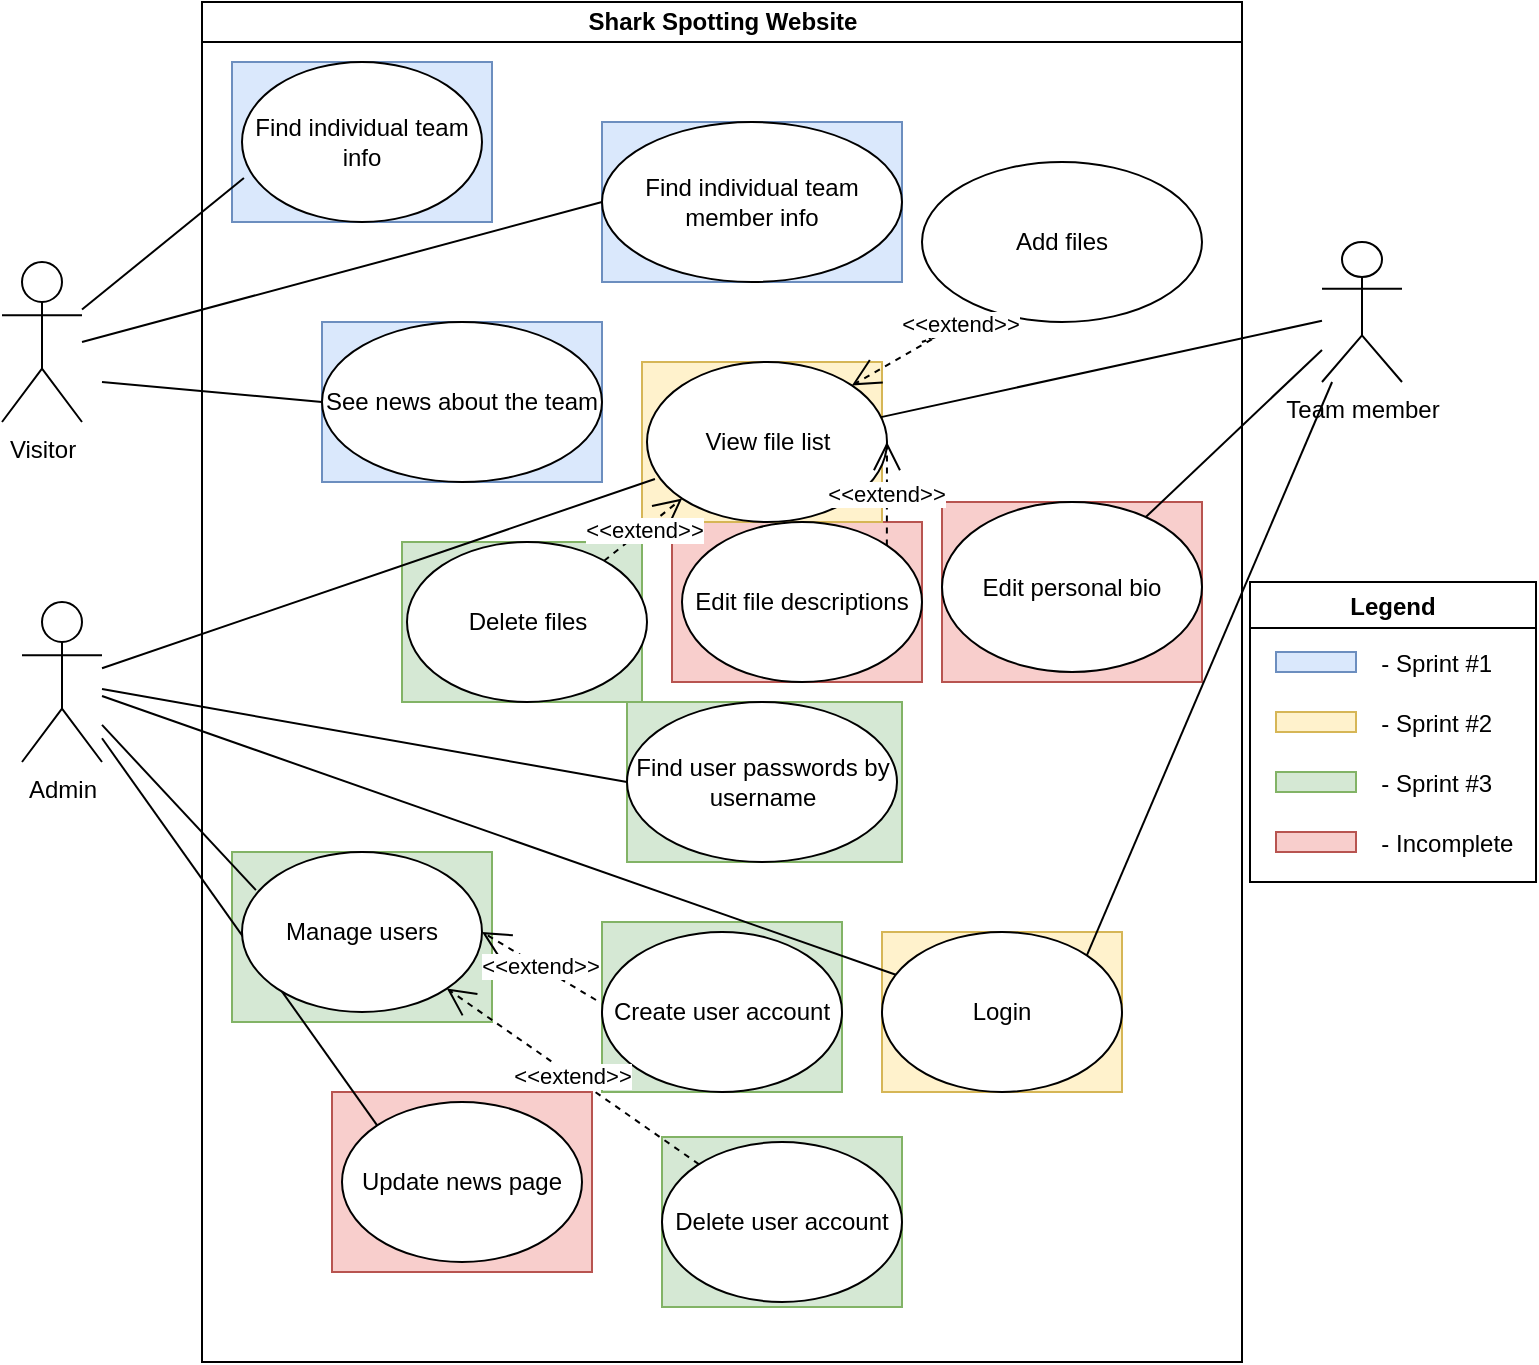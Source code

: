 <mxfile version="20.4.2" type="github">
  <diagram id="prtHgNgQTEPvFCAcTncT" name="Page-1">
    <mxGraphModel dx="1038" dy="571" grid="1" gridSize="10" guides="1" tooltips="1" connect="1" arrows="1" fold="1" page="1" pageScale="1" pageWidth="827" pageHeight="1169" math="0" shadow="0">
      <root>
        <mxCell id="0" />
        <mxCell id="1" parent="0" />
        <mxCell id="GaDma3-Cxb_6lGRc8AcJ-10" value="" style="rounded=0;whiteSpace=wrap;html=1;fillColor=#d5e8d4;strokeColor=#82b366;" vertex="1" parent="1">
          <mxGeometry x="175" y="465" width="130" height="85" as="geometry" />
        </mxCell>
        <mxCell id="dNxyNK7c78bLwvsdeMH5-11" value="Shark Spotting Website" style="swimlane;html=1;startSize=20;horizontal=1;containerType=tree;glass=0;" parent="1" vertex="1">
          <mxGeometry x="160" y="40" width="520" height="680" as="geometry" />
        </mxCell>
        <mxCell id="GaDma3-Cxb_6lGRc8AcJ-15" value="" style="rounded=0;whiteSpace=wrap;html=1;fillColor=#f8cecc;strokeColor=#b85450;" vertex="1" parent="dNxyNK7c78bLwvsdeMH5-11">
          <mxGeometry x="235" y="260" width="125" height="80" as="geometry" />
        </mxCell>
        <mxCell id="GaDma3-Cxb_6lGRc8AcJ-14" value="" style="rounded=0;whiteSpace=wrap;html=1;fillColor=#d5e8d4;strokeColor=#82b366;" vertex="1" parent="dNxyNK7c78bLwvsdeMH5-11">
          <mxGeometry x="212.5" y="350" width="137.5" height="80" as="geometry" />
        </mxCell>
        <mxCell id="GaDma3-Cxb_6lGRc8AcJ-13" value="" style="rounded=0;whiteSpace=wrap;html=1;fillColor=#d5e8d4;strokeColor=#82b366;" vertex="1" parent="dNxyNK7c78bLwvsdeMH5-11">
          <mxGeometry x="100" y="270" width="120" height="80" as="geometry" />
        </mxCell>
        <mxCell id="GaDma3-Cxb_6lGRc8AcJ-12" value="" style="rounded=0;whiteSpace=wrap;html=1;fillColor=#d5e8d4;strokeColor=#82b366;" vertex="1" parent="dNxyNK7c78bLwvsdeMH5-11">
          <mxGeometry x="230" y="567.5" width="120" height="85" as="geometry" />
        </mxCell>
        <mxCell id="GaDma3-Cxb_6lGRc8AcJ-11" value="" style="rounded=0;whiteSpace=wrap;html=1;fillColor=#d5e8d4;strokeColor=#82b366;" vertex="1" parent="dNxyNK7c78bLwvsdeMH5-11">
          <mxGeometry x="200" y="460" width="120" height="85" as="geometry" />
        </mxCell>
        <mxCell id="GaDma3-Cxb_6lGRc8AcJ-9" value="" style="rounded=0;whiteSpace=wrap;html=1;fillColor=#f8cecc;strokeColor=#b85450;" vertex="1" parent="dNxyNK7c78bLwvsdeMH5-11">
          <mxGeometry x="65" y="545" width="130" height="90" as="geometry" />
        </mxCell>
        <mxCell id="GaDma3-Cxb_6lGRc8AcJ-8" value="" style="rounded=0;whiteSpace=wrap;html=1;fillColor=#f8cecc;strokeColor=#b85450;" vertex="1" parent="dNxyNK7c78bLwvsdeMH5-11">
          <mxGeometry x="370" y="250" width="130" height="90" as="geometry" />
        </mxCell>
        <mxCell id="GaDma3-Cxb_6lGRc8AcJ-6" value="" style="rounded=0;whiteSpace=wrap;html=1;fillColor=#fff2cc;strokeColor=#d6b656;" vertex="1" parent="dNxyNK7c78bLwvsdeMH5-11">
          <mxGeometry x="340" y="465" width="120" height="80" as="geometry" />
        </mxCell>
        <mxCell id="GaDma3-Cxb_6lGRc8AcJ-5" value="" style="rounded=0;whiteSpace=wrap;html=1;fillColor=#fff2cc;strokeColor=#d6b656;" vertex="1" parent="dNxyNK7c78bLwvsdeMH5-11">
          <mxGeometry x="220" y="180" width="120" height="80" as="geometry" />
        </mxCell>
        <mxCell id="GaDma3-Cxb_6lGRc8AcJ-3" value="" style="rounded=0;whiteSpace=wrap;html=1;fillColor=#dae8fc;strokeColor=#6c8ebf;" vertex="1" parent="dNxyNK7c78bLwvsdeMH5-11">
          <mxGeometry x="60" y="160" width="140" height="80" as="geometry" />
        </mxCell>
        <mxCell id="GaDma3-Cxb_6lGRc8AcJ-4" value="" style="rounded=0;whiteSpace=wrap;html=1;fillColor=#dae8fc;strokeColor=#6c8ebf;" vertex="1" parent="dNxyNK7c78bLwvsdeMH5-11">
          <mxGeometry x="200" y="60" width="150" height="80" as="geometry" />
        </mxCell>
        <mxCell id="GaDma3-Cxb_6lGRc8AcJ-2" value="" style="rounded=0;whiteSpace=wrap;html=1;fillColor=#dae8fc;strokeColor=#6c8ebf;" vertex="1" parent="dNxyNK7c78bLwvsdeMH5-11">
          <mxGeometry x="15" y="30" width="130" height="80" as="geometry" />
        </mxCell>
        <mxCell id="qgqeaup8MHFDbKRRuk7_-4" value="Find individual team member info" style="ellipse;whiteSpace=wrap;html=1;" parent="dNxyNK7c78bLwvsdeMH5-11" vertex="1">
          <mxGeometry x="200" y="60" width="150" height="80" as="geometry" />
        </mxCell>
        <mxCell id="qgqeaup8MHFDbKRRuk7_-6" value="See news about the team" style="ellipse;whiteSpace=wrap;html=1;" parent="dNxyNK7c78bLwvsdeMH5-11" vertex="1">
          <mxGeometry x="60" y="160" width="140" height="80" as="geometry" />
        </mxCell>
        <mxCell id="qgqeaup8MHFDbKRRuk7_-12" value="Add files" style="ellipse;whiteSpace=wrap;html=1;" parent="dNxyNK7c78bLwvsdeMH5-11" vertex="1">
          <mxGeometry x="360" y="80" width="140" height="80" as="geometry" />
        </mxCell>
        <mxCell id="qgqeaup8MHFDbKRRuk7_-17" value="Create user account" style="ellipse;whiteSpace=wrap;html=1;" parent="dNxyNK7c78bLwvsdeMH5-11" vertex="1">
          <mxGeometry x="200" y="465" width="120" height="80" as="geometry" />
        </mxCell>
        <mxCell id="qgqeaup8MHFDbKRRuk7_-19" value="Find user passwords by username" style="ellipse;whiteSpace=wrap;html=1;" parent="dNxyNK7c78bLwvsdeMH5-11" vertex="1">
          <mxGeometry x="212.5" y="350" width="135" height="80" as="geometry" />
        </mxCell>
        <mxCell id="qgqeaup8MHFDbKRRuk7_-21" value="View file list" style="ellipse;whiteSpace=wrap;html=1;" parent="dNxyNK7c78bLwvsdeMH5-11" vertex="1">
          <mxGeometry x="222.5" y="180" width="120" height="80" as="geometry" />
        </mxCell>
        <mxCell id="qgqeaup8MHFDbKRRuk7_-23" value="Update news page" style="ellipse;whiteSpace=wrap;html=1;" parent="dNxyNK7c78bLwvsdeMH5-11" vertex="1">
          <mxGeometry x="70" y="550" width="120" height="80" as="geometry" />
        </mxCell>
        <mxCell id="qgqeaup8MHFDbKRRuk7_-26" value="Edit personal bio" style="ellipse;whiteSpace=wrap;html=1;" parent="dNxyNK7c78bLwvsdeMH5-11" vertex="1">
          <mxGeometry x="370" y="250" width="130" height="85" as="geometry" />
        </mxCell>
        <mxCell id="qgqeaup8MHFDbKRRuk7_-30" value="Find individual team info" style="ellipse;whiteSpace=wrap;html=1;" parent="dNxyNK7c78bLwvsdeMH5-11" vertex="1">
          <mxGeometry x="20" y="30" width="120" height="80" as="geometry" />
        </mxCell>
        <mxCell id="qgqeaup8MHFDbKRRuk7_-32" value="Login" style="ellipse;whiteSpace=wrap;html=1;" parent="dNxyNK7c78bLwvsdeMH5-11" vertex="1">
          <mxGeometry x="340" y="465" width="120" height="80" as="geometry" />
        </mxCell>
        <mxCell id="qgqeaup8MHFDbKRRuk7_-36" value="&amp;lt;&amp;lt;extend&amp;gt;&amp;gt;" style="endArrow=open;endSize=12;dashed=1;html=1;rounded=0;entryX=1;entryY=0;entryDx=0;entryDy=0;exitX=0.257;exitY=0.963;exitDx=0;exitDy=0;exitPerimeter=0;" parent="dNxyNK7c78bLwvsdeMH5-11" source="qgqeaup8MHFDbKRRuk7_-12" target="qgqeaup8MHFDbKRRuk7_-21" edge="1">
          <mxGeometry width="160" relative="1" as="geometry">
            <mxPoint x="310" y="170" as="sourcePoint" />
            <mxPoint x="480" y="190" as="targetPoint" />
            <Array as="points">
              <mxPoint x="360" y="170" />
              <mxPoint x="380" y="160" />
            </Array>
          </mxGeometry>
        </mxCell>
        <mxCell id="qgqeaup8MHFDbKRRuk7_-37" value="Delete user account" style="ellipse;whiteSpace=wrap;html=1;" parent="dNxyNK7c78bLwvsdeMH5-11" vertex="1">
          <mxGeometry x="230" y="570" width="120" height="80" as="geometry" />
        </mxCell>
        <mxCell id="qgqeaup8MHFDbKRRuk7_-38" value="Delete files" style="ellipse;whiteSpace=wrap;html=1;" parent="dNxyNK7c78bLwvsdeMH5-11" vertex="1">
          <mxGeometry x="102.5" y="270" width="120" height="80" as="geometry" />
        </mxCell>
        <mxCell id="qgqeaup8MHFDbKRRuk7_-39" value="Edit file descriptions" style="ellipse;whiteSpace=wrap;html=1;" parent="dNxyNK7c78bLwvsdeMH5-11" vertex="1">
          <mxGeometry x="240" y="260" width="120" height="80" as="geometry" />
        </mxCell>
        <mxCell id="qgqeaup8MHFDbKRRuk7_-43" value="&amp;lt;&amp;lt;extend&amp;gt;&amp;gt;" style="endArrow=open;endSize=12;dashed=1;html=1;rounded=0;entryX=0;entryY=1;entryDx=0;entryDy=0;" parent="dNxyNK7c78bLwvsdeMH5-11" source="qgqeaup8MHFDbKRRuk7_-38" target="qgqeaup8MHFDbKRRuk7_-21" edge="1">
          <mxGeometry width="160" relative="1" as="geometry">
            <mxPoint x="82.5" y="270" as="sourcePoint" />
            <mxPoint x="242.5" y="270" as="targetPoint" />
          </mxGeometry>
        </mxCell>
        <mxCell id="qgqeaup8MHFDbKRRuk7_-44" value="&amp;lt;&amp;lt;extend&amp;gt;&amp;gt;" style="endArrow=open;endSize=12;dashed=1;html=1;rounded=0;exitX=1;exitY=0;exitDx=0;exitDy=0;entryX=1;entryY=0.5;entryDx=0;entryDy=0;" parent="dNxyNK7c78bLwvsdeMH5-11" source="qgqeaup8MHFDbKRRuk7_-39" target="qgqeaup8MHFDbKRRuk7_-21" edge="1">
          <mxGeometry width="160" relative="1" as="geometry">
            <mxPoint x="350" y="230" as="sourcePoint" />
            <mxPoint x="510" y="230" as="targetPoint" />
          </mxGeometry>
        </mxCell>
        <mxCell id="qgqeaup8MHFDbKRRuk7_-1" value="Visitor" style="shape=umlActor;verticalLabelPosition=bottom;verticalAlign=top;html=1;outlineConnect=0;" parent="1" vertex="1">
          <mxGeometry x="60" y="170" width="40" height="80" as="geometry" />
        </mxCell>
        <mxCell id="qgqeaup8MHFDbKRRuk7_-2" value="Admin" style="shape=umlActor;verticalLabelPosition=bottom;verticalAlign=top;html=1;outlineConnect=0;" parent="1" vertex="1">
          <mxGeometry x="70" y="340" width="40" height="80" as="geometry" />
        </mxCell>
        <mxCell id="qgqeaup8MHFDbKRRuk7_-5" value="" style="endArrow=none;html=1;rounded=0;entryX=0;entryY=0.5;entryDx=0;entryDy=0;" parent="1" target="qgqeaup8MHFDbKRRuk7_-4" edge="1">
          <mxGeometry width="50" height="50" relative="1" as="geometry">
            <mxPoint x="100" y="210" as="sourcePoint" />
            <mxPoint x="320" y="185" as="targetPoint" />
          </mxGeometry>
        </mxCell>
        <mxCell id="qgqeaup8MHFDbKRRuk7_-7" value="" style="endArrow=none;html=1;rounded=0;entryX=0;entryY=0.5;entryDx=0;entryDy=0;" parent="1" target="qgqeaup8MHFDbKRRuk7_-6" edge="1">
          <mxGeometry width="50" height="50" relative="1" as="geometry">
            <mxPoint x="110" y="230" as="sourcePoint" />
            <mxPoint x="210" y="280" as="targetPoint" />
          </mxGeometry>
        </mxCell>
        <mxCell id="qgqeaup8MHFDbKRRuk7_-14" value="Team member" style="shape=umlActor;verticalLabelPosition=bottom;verticalAlign=top;html=1;outlineConnect=0;" parent="1" vertex="1">
          <mxGeometry x="720" y="160" width="40" height="70" as="geometry" />
        </mxCell>
        <mxCell id="qgqeaup8MHFDbKRRuk7_-20" value="" style="endArrow=none;html=1;rounded=0;entryX=0;entryY=0.5;entryDx=0;entryDy=0;" parent="1" source="qgqeaup8MHFDbKRRuk7_-2" target="qgqeaup8MHFDbKRRuk7_-19" edge="1">
          <mxGeometry width="50" height="50" relative="1" as="geometry">
            <mxPoint x="210" y="500" as="sourcePoint" />
            <mxPoint x="260" y="450" as="targetPoint" />
            <Array as="points" />
          </mxGeometry>
        </mxCell>
        <mxCell id="qgqeaup8MHFDbKRRuk7_-22" value="" style="endArrow=none;html=1;rounded=0;" parent="1" source="qgqeaup8MHFDbKRRuk7_-21" target="qgqeaup8MHFDbKRRuk7_-14" edge="1">
          <mxGeometry width="50" height="50" relative="1" as="geometry">
            <mxPoint x="610" y="230" as="sourcePoint" />
            <mxPoint x="660" y="180" as="targetPoint" />
          </mxGeometry>
        </mxCell>
        <mxCell id="qgqeaup8MHFDbKRRuk7_-24" value="" style="endArrow=none;html=1;rounded=0;entryX=0.033;entryY=0.731;entryDx=0;entryDy=0;entryPerimeter=0;" parent="1" source="qgqeaup8MHFDbKRRuk7_-2" target="qgqeaup8MHFDbKRRuk7_-21" edge="1">
          <mxGeometry width="50" height="50" relative="1" as="geometry">
            <mxPoint x="400" y="340" as="sourcePoint" />
            <mxPoint x="450" y="290" as="targetPoint" />
          </mxGeometry>
        </mxCell>
        <mxCell id="qgqeaup8MHFDbKRRuk7_-25" value="" style="endArrow=none;html=1;rounded=0;entryX=0;entryY=0;entryDx=0;entryDy=0;" parent="1" source="qgqeaup8MHFDbKRRuk7_-2" target="qgqeaup8MHFDbKRRuk7_-23" edge="1">
          <mxGeometry width="50" height="50" relative="1" as="geometry">
            <mxPoint x="170" y="410" as="sourcePoint" />
            <mxPoint x="220" y="360" as="targetPoint" />
          </mxGeometry>
        </mxCell>
        <mxCell id="qgqeaup8MHFDbKRRuk7_-29" value="" style="endArrow=none;html=1;rounded=0;" parent="1" source="qgqeaup8MHFDbKRRuk7_-26" target="qgqeaup8MHFDbKRRuk7_-14" edge="1">
          <mxGeometry width="50" height="50" relative="1" as="geometry">
            <mxPoint x="680" y="290" as="sourcePoint" />
            <mxPoint x="730" y="240" as="targetPoint" />
          </mxGeometry>
        </mxCell>
        <mxCell id="qgqeaup8MHFDbKRRuk7_-31" value="" style="endArrow=none;html=1;rounded=0;entryX=0.008;entryY=0.725;entryDx=0;entryDy=0;entryPerimeter=0;" parent="1" source="qgqeaup8MHFDbKRRuk7_-1" target="qgqeaup8MHFDbKRRuk7_-30" edge="1">
          <mxGeometry width="50" height="50" relative="1" as="geometry">
            <mxPoint x="100" y="190" as="sourcePoint" />
            <mxPoint x="150" y="140" as="targetPoint" />
          </mxGeometry>
        </mxCell>
        <mxCell id="qgqeaup8MHFDbKRRuk7_-33" value="" style="endArrow=none;html=1;rounded=0;exitX=1;exitY=0;exitDx=0;exitDy=0;" parent="1" source="qgqeaup8MHFDbKRRuk7_-32" target="qgqeaup8MHFDbKRRuk7_-14" edge="1">
          <mxGeometry width="50" height="50" relative="1" as="geometry">
            <mxPoint x="620" y="480" as="sourcePoint" />
            <mxPoint x="670" y="430" as="targetPoint" />
          </mxGeometry>
        </mxCell>
        <mxCell id="qgqeaup8MHFDbKRRuk7_-34" value="" style="endArrow=none;html=1;rounded=0;" parent="1" source="qgqeaup8MHFDbKRRuk7_-2" target="qgqeaup8MHFDbKRRuk7_-32" edge="1">
          <mxGeometry width="50" height="50" relative="1" as="geometry">
            <mxPoint x="400" y="510" as="sourcePoint" />
            <mxPoint x="450" y="460" as="targetPoint" />
          </mxGeometry>
        </mxCell>
        <mxCell id="qgqeaup8MHFDbKRRuk7_-41" value="Manage users" style="ellipse;whiteSpace=wrap;html=1;" parent="1" vertex="1">
          <mxGeometry x="180" y="465" width="120" height="80" as="geometry" />
        </mxCell>
        <mxCell id="qgqeaup8MHFDbKRRuk7_-42" value="" style="endArrow=none;html=1;rounded=0;entryX=0.058;entryY=0.238;entryDx=0;entryDy=0;entryPerimeter=0;" parent="1" source="qgqeaup8MHFDbKRRuk7_-2" target="qgqeaup8MHFDbKRRuk7_-41" edge="1">
          <mxGeometry width="50" height="50" relative="1" as="geometry">
            <mxPoint x="110" y="396.226" as="sourcePoint" />
            <mxPoint x="396.96" y="629.04" as="targetPoint" />
          </mxGeometry>
        </mxCell>
        <mxCell id="qgqeaup8MHFDbKRRuk7_-45" value="&amp;lt;&amp;lt;extend&amp;gt;&amp;gt;" style="endArrow=open;endSize=12;dashed=1;html=1;rounded=0;entryX=1;entryY=1;entryDx=0;entryDy=0;" parent="1" source="qgqeaup8MHFDbKRRuk7_-37" target="qgqeaup8MHFDbKRRuk7_-41" edge="1">
          <mxGeometry width="160" relative="1" as="geometry">
            <mxPoint x="270" y="560" as="sourcePoint" />
            <mxPoint x="430" y="560" as="targetPoint" />
          </mxGeometry>
        </mxCell>
        <mxCell id="qgqeaup8MHFDbKRRuk7_-47" value="&amp;lt;&amp;lt;extend&amp;gt;&amp;gt;" style="endArrow=open;endSize=12;dashed=1;html=1;rounded=0;exitX=-0.025;exitY=0.425;exitDx=0;exitDy=0;exitPerimeter=0;entryX=1;entryY=0.5;entryDx=0;entryDy=0;" parent="1" source="qgqeaup8MHFDbKRRuk7_-17" target="qgqeaup8MHFDbKRRuk7_-41" edge="1">
          <mxGeometry width="160" relative="1" as="geometry">
            <mxPoint x="310" y="520" as="sourcePoint" />
            <mxPoint x="470" y="520" as="targetPoint" />
          </mxGeometry>
        </mxCell>
        <mxCell id="GaDma3-Cxb_6lGRc8AcJ-28" value="Legend" style="swimlane;" vertex="1" parent="1">
          <mxGeometry x="684" y="330" width="143" height="150" as="geometry" />
        </mxCell>
        <mxCell id="GaDma3-Cxb_6lGRc8AcJ-29" value="                    - Sprint #1" style="text;strokeColor=none;fillColor=none;align=left;verticalAlign=middle;spacingLeft=4;spacingRight=4;overflow=hidden;points=[[0,0.5],[1,0.5]];portConstraint=eastwest;rotatable=0;" vertex="1" parent="GaDma3-Cxb_6lGRc8AcJ-28">
          <mxGeometry x="-7" y="25" width="140" height="30" as="geometry" />
        </mxCell>
        <mxCell id="GaDma3-Cxb_6lGRc8AcJ-22" value="                    - Sprint #2" style="text;strokeColor=none;fillColor=none;align=left;verticalAlign=middle;spacingLeft=4;spacingRight=4;overflow=hidden;points=[[0,0.5],[1,0.5]];portConstraint=eastwest;rotatable=0;" vertex="1" parent="GaDma3-Cxb_6lGRc8AcJ-28">
          <mxGeometry x="-7" y="55" width="140" height="30" as="geometry" />
        </mxCell>
        <mxCell id="GaDma3-Cxb_6lGRc8AcJ-23" value="                    - Sprint #3" style="text;strokeColor=none;fillColor=none;align=left;verticalAlign=middle;spacingLeft=4;spacingRight=4;overflow=hidden;points=[[0,0.5],[1,0.5]];portConstraint=eastwest;rotatable=0;" vertex="1" parent="GaDma3-Cxb_6lGRc8AcJ-28">
          <mxGeometry x="-7" y="85" width="140" height="30" as="geometry" />
        </mxCell>
        <mxCell id="GaDma3-Cxb_6lGRc8AcJ-24" value="                    - Incomplete" style="text;strokeColor=none;fillColor=none;align=left;verticalAlign=middle;spacingLeft=4;spacingRight=4;overflow=hidden;points=[[0,0.5],[1,0.5]];portConstraint=eastwest;rotatable=0;" vertex="1" parent="GaDma3-Cxb_6lGRc8AcJ-28">
          <mxGeometry x="-7" y="115" width="147" height="30" as="geometry" />
        </mxCell>
        <mxCell id="GaDma3-Cxb_6lGRc8AcJ-25" value="" style="rounded=0;whiteSpace=wrap;html=1;fillColor=#dae8fc;strokeColor=#6c8ebf;" vertex="1" parent="GaDma3-Cxb_6lGRc8AcJ-28">
          <mxGeometry x="13" y="35" width="40" height="10" as="geometry" />
        </mxCell>
        <mxCell id="GaDma3-Cxb_6lGRc8AcJ-31" value="" style="rounded=0;whiteSpace=wrap;html=1;fillColor=#fff2cc;strokeColor=#d6b656;" vertex="1" parent="GaDma3-Cxb_6lGRc8AcJ-28">
          <mxGeometry x="13" y="65" width="40" height="10" as="geometry" />
        </mxCell>
        <mxCell id="GaDma3-Cxb_6lGRc8AcJ-32" value="" style="rounded=0;whiteSpace=wrap;html=1;fillColor=#d5e8d4;strokeColor=#82b366;" vertex="1" parent="GaDma3-Cxb_6lGRc8AcJ-28">
          <mxGeometry x="13" y="95" width="40" height="10" as="geometry" />
        </mxCell>
        <mxCell id="GaDma3-Cxb_6lGRc8AcJ-33" value="" style="rounded=0;whiteSpace=wrap;html=1;fillColor=#f8cecc;strokeColor=#b85450;" vertex="1" parent="GaDma3-Cxb_6lGRc8AcJ-28">
          <mxGeometry x="13" y="125" width="40" height="10" as="geometry" />
        </mxCell>
      </root>
    </mxGraphModel>
  </diagram>
</mxfile>
